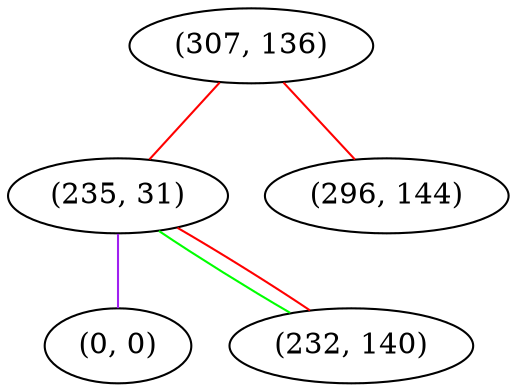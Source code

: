 graph "" {
"(307, 136)";
"(235, 31)";
"(296, 144)";
"(0, 0)";
"(232, 140)";
"(307, 136)" -- "(235, 31)"  [color=red, key=0, weight=1];
"(307, 136)" -- "(296, 144)"  [color=red, key=0, weight=1];
"(235, 31)" -- "(0, 0)"  [color=purple, key=0, weight=4];
"(235, 31)" -- "(232, 140)"  [color=green, key=0, weight=2];
"(235, 31)" -- "(232, 140)"  [color=red, key=1, weight=1];
}
